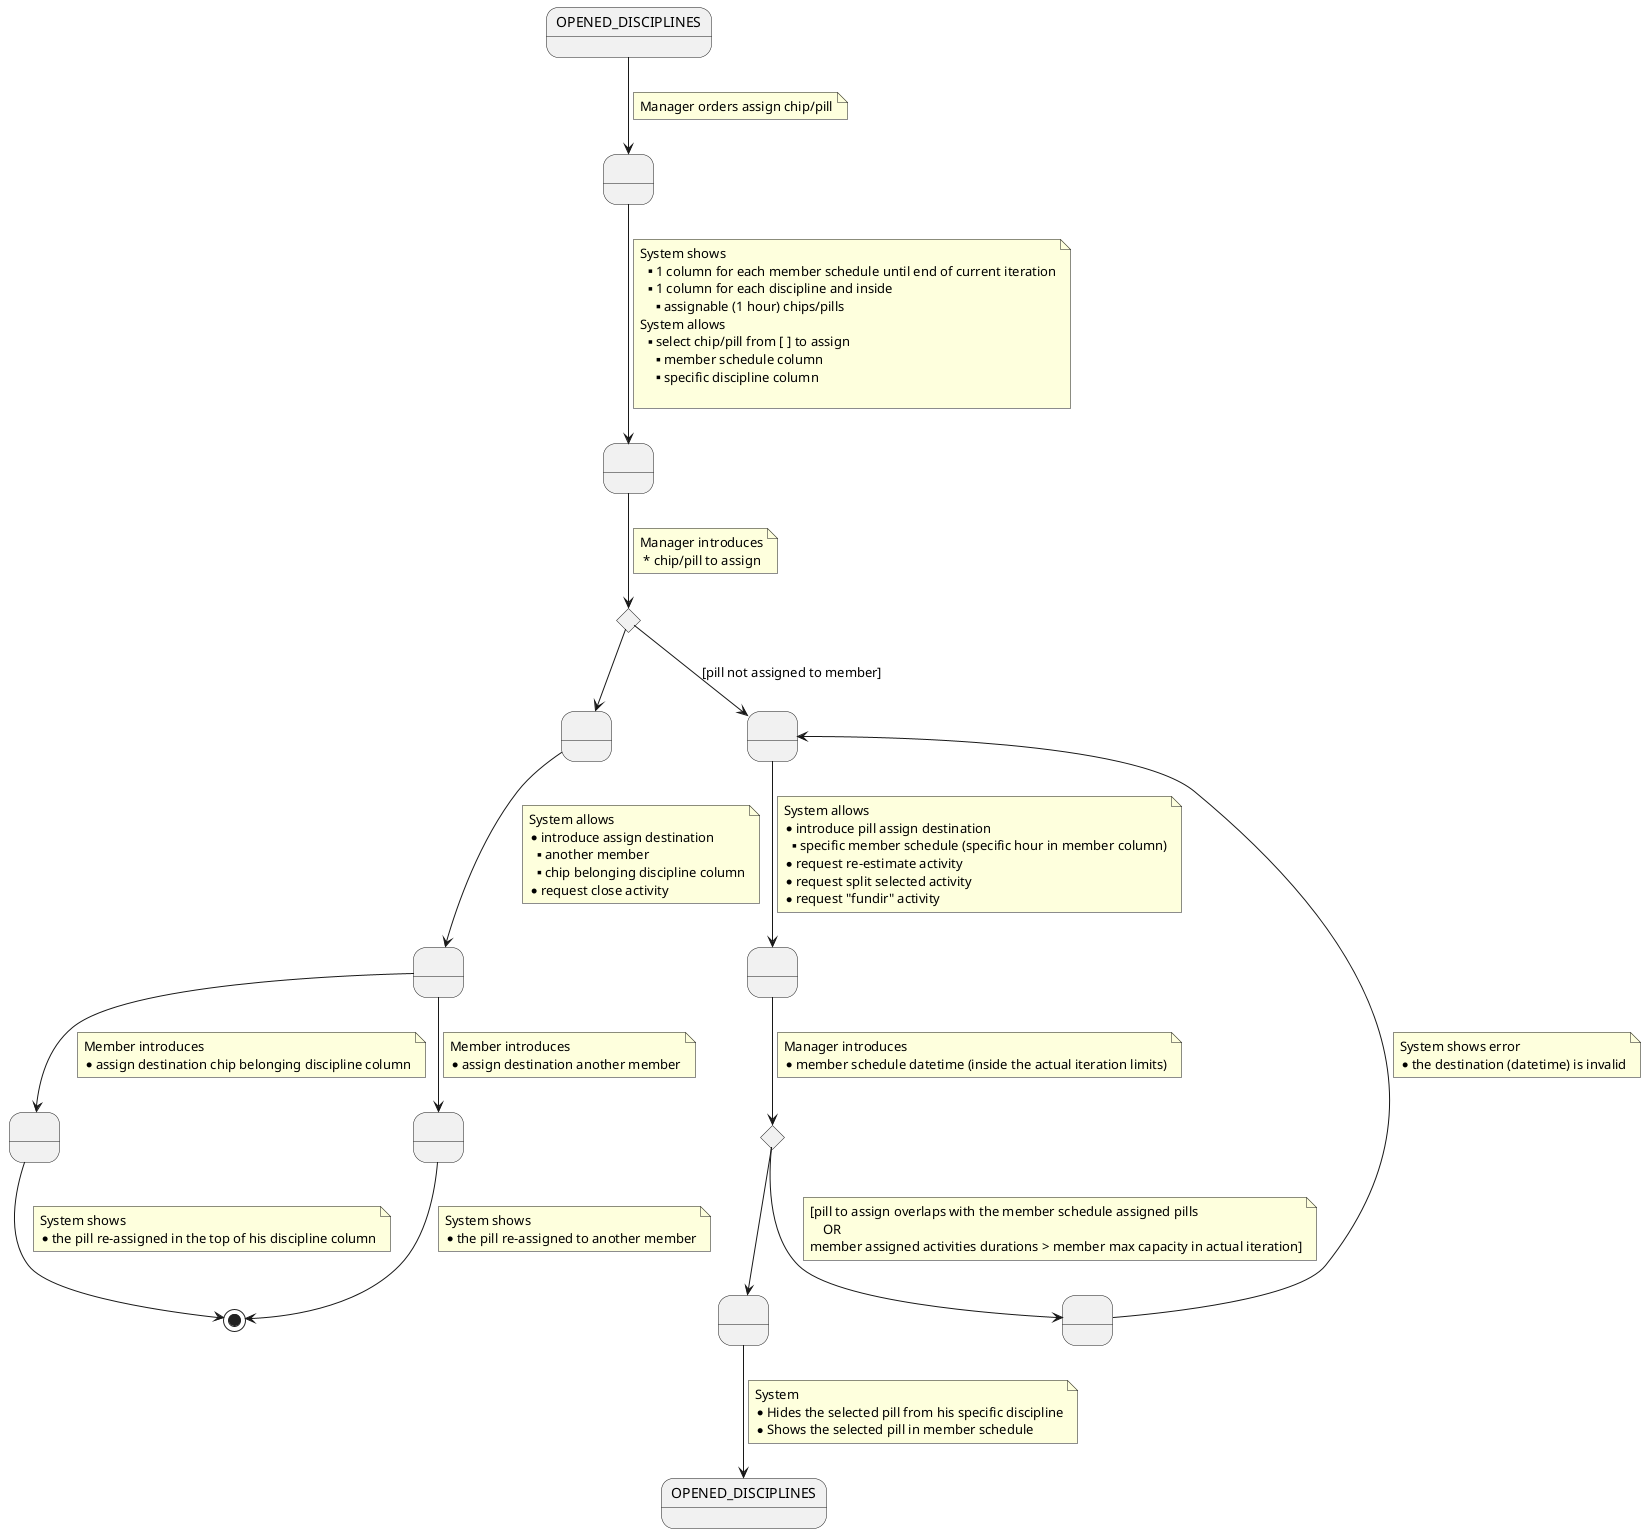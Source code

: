 @startuml
    state 0 as "OPENED_DISCIPLINES"
    state 1 as " "
    state 4 as " "
    state 5 as " "
    state 6 as " "
    state 7 <<choice>>
    state 8 as " "
    state 9 as " "
    state 13 as " "
    state 14 as " "
    state 15 as " "
    state 16 as " "
    state 11 <<choice>>
    state 12 as "OPENED_DISCIPLINES"

    0 --> 1
    note on link
        Manager orders assign chip/pill
    end note
    1 --> 13
    note on link
        System shows
        **  1 column for each member schedule until end of current iteration
        **  1 column for each discipline and inside
        *** assignable (1 hour) chips/pills
        System allows
        ** select chip/pill from [ ] to assign
        *** member schedule column
        *** specific discipline column

    end note
    13 --> 11
    note on link
        Manager introduces
         * chip/pill to assign
    end note
    11 --> 4
    11 --> 5 : [pill not assigned to member]
    4 --> 14
    note on link
        System allows
        * introduce assign destination
        ** another member
        ** chip belonging discipline column
        * request close activity
    end note
    14 -down-> 15
    note on link
        Member introduces
        * assign destination another member
    end note
    14 -down-> 16
    note on link
        Member introduces
        * assign destination chip belonging discipline column
    end note
    15 --> [*]
    note on link
        System shows
        * the pill re-assigned to another member
    end note
    16 --> [*]
    note on link
        System shows
        * the pill re-assigned in the top of his discipline column
    end note
    5 --> 6
    note on link
        System allows
        * introduce pill assign destination
        ** specific member schedule (specific hour in member column)
        * request re-estimate activity
        * request split selected activity
        * request "fundir" activity
    end note
    6 --> 7
    note on link
    Manager introduces
    * member schedule datetime (inside the actual iteration limits)
    end note
    7 --> 8
    note on link
        [pill to assign overlaps with the member schedule assigned pills
            OR
        member assigned activities durations > member max capacity in actual iteration]
    end note
    8 --> 5
    note on link
         System shows error
         * the destination (datetime) is invalid
    end note
    7 --> 9
    9 --> 12
    note on link
        System
        * Hides the selected pill from his specific discipline
        * Shows the selected pill in member schedule
    end note
@enduml

